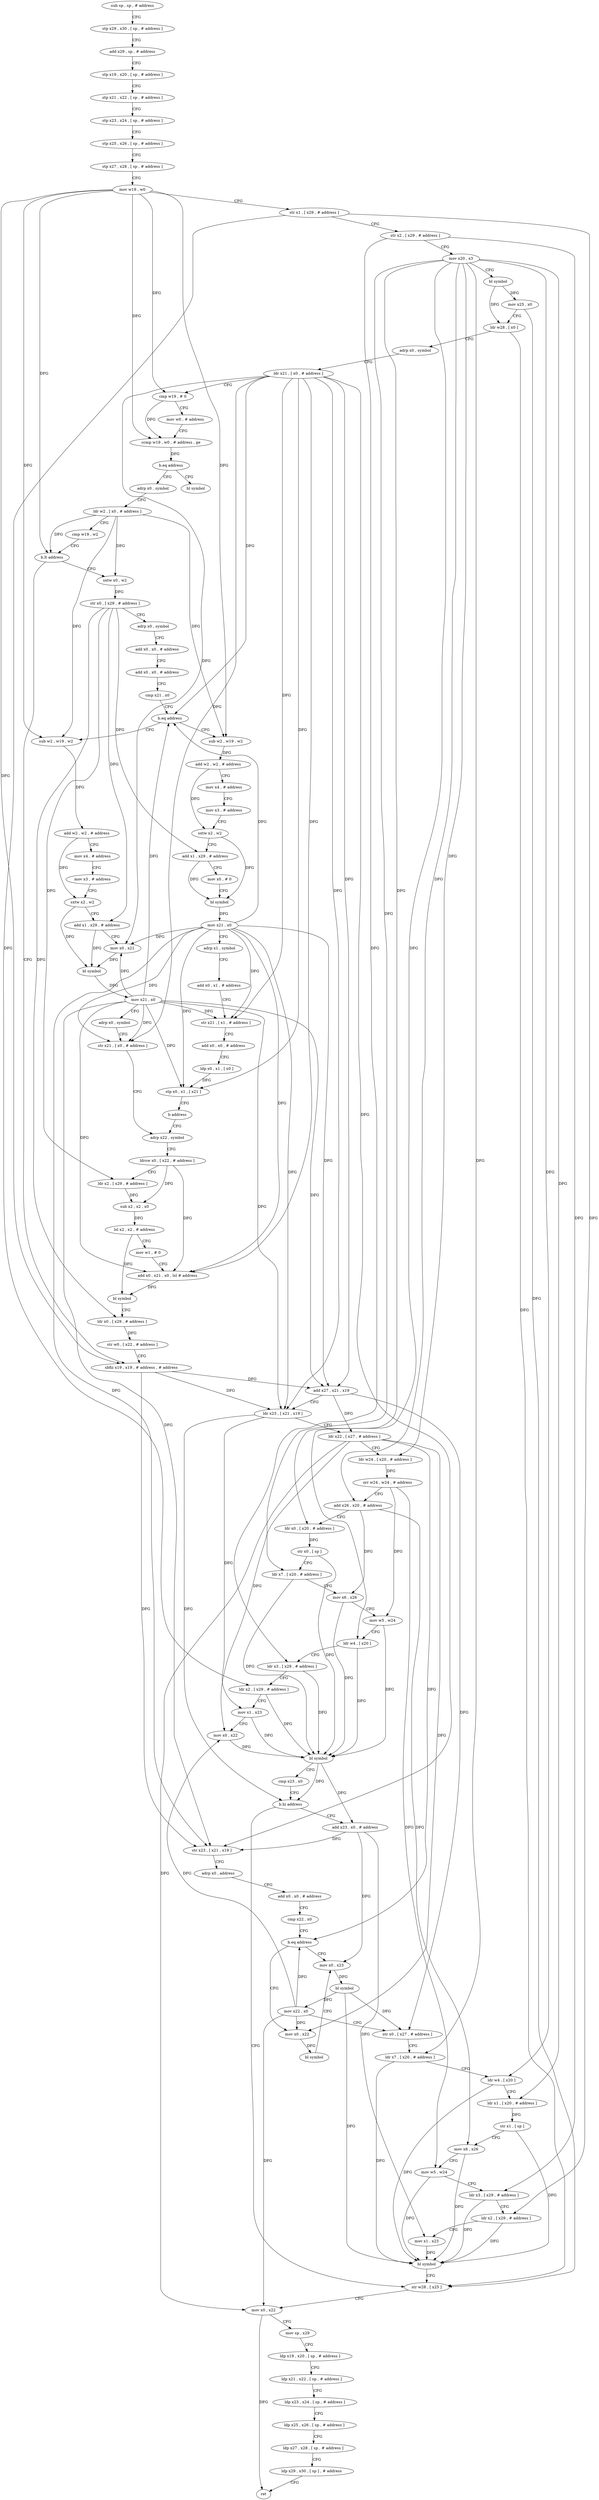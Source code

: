 digraph "func" {
"208012" [label = "sub sp , sp , # address" ]
"208016" [label = "stp x29 , x30 , [ sp , # address ]" ]
"208020" [label = "add x29 , sp , # address" ]
"208024" [label = "stp x19 , x20 , [ sp , # address ]" ]
"208028" [label = "stp x21 , x22 , [ sp , # address ]" ]
"208032" [label = "stp x23 , x24 , [ sp , # address ]" ]
"208036" [label = "stp x25 , x26 , [ sp , # address ]" ]
"208040" [label = "stp x27 , x28 , [ sp , # address ]" ]
"208044" [label = "mov w19 , w0" ]
"208048" [label = "str x1 , [ x29 , # address ]" ]
"208052" [label = "str x2 , [ x29 , # address ]" ]
"208056" [label = "mov x20 , x3" ]
"208060" [label = "bl symbol" ]
"208064" [label = "mov x25 , x0" ]
"208068" [label = "ldr w28 , [ x0 ]" ]
"208072" [label = "adrp x0 , symbol" ]
"208076" [label = "ldr x21 , [ x0 , # address ]" ]
"208080" [label = "cmp w19 , # 0" ]
"208084" [label = "mov w0 , # address" ]
"208088" [label = "ccmp w19 , w0 , # address , ge" ]
"208092" [label = "b.eq address" ]
"208432" [label = "bl symbol" ]
"208096" [label = "adrp x0 , symbol" ]
"208100" [label = "ldr w2 , [ x0 , # address ]" ]
"208104" [label = "cmp w19 , w2" ]
"208108" [label = "b.lt address" ]
"208224" [label = "sbfiz x19 , x19 , # address , # address" ]
"208112" [label = "sxtw x0 , w2" ]
"208228" [label = "add x27 , x21 , x19" ]
"208232" [label = "ldr x23 , [ x21 , x19 ]" ]
"208236" [label = "ldr x22 , [ x27 , # address ]" ]
"208240" [label = "ldr w24 , [ x20 , # address ]" ]
"208244" [label = "orr w24 , w24 , # address" ]
"208248" [label = "add x26 , x20 , # address" ]
"208252" [label = "ldr x0 , [ x20 , # address ]" ]
"208256" [label = "str x0 , [ sp ]" ]
"208260" [label = "ldr x7 , [ x20 , # address ]" ]
"208264" [label = "mov x6 , x26" ]
"208268" [label = "mov w5 , w24" ]
"208272" [label = "ldr w4 , [ x20 ]" ]
"208276" [label = "ldr x3 , [ x29 , # address ]" ]
"208280" [label = "ldr x2 , [ x29 , # address ]" ]
"208284" [label = "mov x1 , x23" ]
"208288" [label = "mov x0 , x22" ]
"208292" [label = "bl symbol" ]
"208296" [label = "cmp x23 , x0" ]
"208300" [label = "b.hi address" ]
"208392" [label = "str w28 , [ x25 ]" ]
"208304" [label = "add x23 , x0 , # address" ]
"208116" [label = "str x0 , [ x29 , # address ]" ]
"208120" [label = "adrp x0 , symbol" ]
"208124" [label = "add x0 , x0 , # address" ]
"208128" [label = "add x0 , x0 , # address" ]
"208132" [label = "cmp x21 , x0" ]
"208136" [label = "b.eq address" ]
"208436" [label = "sub w2 , w19 , w2" ]
"208140" [label = "sub w2 , w19 , w2" ]
"208396" [label = "mov x0 , x22" ]
"208400" [label = "mov sp , x29" ]
"208404" [label = "ldp x19 , x20 , [ sp , # address ]" ]
"208408" [label = "ldp x21 , x22 , [ sp , # address ]" ]
"208412" [label = "ldp x23 , x24 , [ sp , # address ]" ]
"208416" [label = "ldp x25 , x26 , [ sp , # address ]" ]
"208420" [label = "ldp x27 , x28 , [ sp , # address ]" ]
"208424" [label = "ldp x29 , x30 , [ sp ] , # address" ]
"208428" [label = "ret" ]
"208308" [label = "str x23 , [ x21 , x19 ]" ]
"208312" [label = "adrp x0 , address" ]
"208316" [label = "add x0 , x0 , # address" ]
"208320" [label = "cmp x22 , x0" ]
"208324" [label = "b.eq address" ]
"208336" [label = "mov x0 , x23" ]
"208328" [label = "mov x0 , x22" ]
"208440" [label = "add w2 , w2 , # address" ]
"208444" [label = "mov x4 , # address" ]
"208448" [label = "mov x3 , # address" ]
"208452" [label = "sxtw x2 , w2" ]
"208456" [label = "add x1 , x29 , # address" ]
"208460" [label = "mov x0 , # 0" ]
"208464" [label = "bl symbol" ]
"208468" [label = "mov x21 , x0" ]
"208472" [label = "adrp x1 , symbol" ]
"208476" [label = "add x0 , x1 , # address" ]
"208480" [label = "str x21 , [ x1 , # address ]" ]
"208484" [label = "add x0 , x0 , # address" ]
"208488" [label = "ldp x0 , x1 , [ x0 ]" ]
"208492" [label = "stp x0 , x1 , [ x21 ]" ]
"208496" [label = "b address" ]
"208184" [label = "adrp x22 , symbol" ]
"208144" [label = "add w2 , w2 , # address" ]
"208148" [label = "mov x4 , # address" ]
"208152" [label = "mov x3 , # address" ]
"208156" [label = "sxtw x2 , w2" ]
"208160" [label = "add x1 , x29 , # address" ]
"208164" [label = "mov x0 , x21" ]
"208168" [label = "bl symbol" ]
"208172" [label = "mov x21 , x0" ]
"208176" [label = "adrp x0 , symbol" ]
"208180" [label = "str x21 , [ x0 , # address ]" ]
"208340" [label = "bl symbol" ]
"208344" [label = "mov x22 , x0" ]
"208348" [label = "str x0 , [ x27 , # address ]" ]
"208352" [label = "ldr x7 , [ x20 , # address ]" ]
"208356" [label = "ldr w4 , [ x20 ]" ]
"208360" [label = "ldr x1 , [ x20 , # address ]" ]
"208364" [label = "str x1 , [ sp ]" ]
"208368" [label = "mov x6 , x26" ]
"208372" [label = "mov w5 , w24" ]
"208376" [label = "ldr x3 , [ x29 , # address ]" ]
"208380" [label = "ldr x2 , [ x29 , # address ]" ]
"208384" [label = "mov x1 , x23" ]
"208388" [label = "bl symbol" ]
"208332" [label = "bl symbol" ]
"208188" [label = "ldrsw x0 , [ x22 , # address ]" ]
"208192" [label = "ldr x2 , [ x29 , # address ]" ]
"208196" [label = "sub x2 , x2 , x0" ]
"208200" [label = "lsl x2 , x2 , # address" ]
"208204" [label = "mov w1 , # 0" ]
"208208" [label = "add x0 , x21 , x0 , lsl # address" ]
"208212" [label = "bl symbol" ]
"208216" [label = "ldr x0 , [ x29 , # address ]" ]
"208220" [label = "str w0 , [ x22 , # address ]" ]
"208012" -> "208016" [ label = "CFG" ]
"208016" -> "208020" [ label = "CFG" ]
"208020" -> "208024" [ label = "CFG" ]
"208024" -> "208028" [ label = "CFG" ]
"208028" -> "208032" [ label = "CFG" ]
"208032" -> "208036" [ label = "CFG" ]
"208036" -> "208040" [ label = "CFG" ]
"208040" -> "208044" [ label = "CFG" ]
"208044" -> "208048" [ label = "CFG" ]
"208044" -> "208080" [ label = "DFG" ]
"208044" -> "208088" [ label = "DFG" ]
"208044" -> "208108" [ label = "DFG" ]
"208044" -> "208224" [ label = "DFG" ]
"208044" -> "208436" [ label = "DFG" ]
"208044" -> "208140" [ label = "DFG" ]
"208048" -> "208052" [ label = "CFG" ]
"208048" -> "208280" [ label = "DFG" ]
"208048" -> "208380" [ label = "DFG" ]
"208052" -> "208056" [ label = "CFG" ]
"208052" -> "208276" [ label = "DFG" ]
"208052" -> "208376" [ label = "DFG" ]
"208056" -> "208060" [ label = "CFG" ]
"208056" -> "208240" [ label = "DFG" ]
"208056" -> "208248" [ label = "DFG" ]
"208056" -> "208252" [ label = "DFG" ]
"208056" -> "208260" [ label = "DFG" ]
"208056" -> "208272" [ label = "DFG" ]
"208056" -> "208352" [ label = "DFG" ]
"208056" -> "208356" [ label = "DFG" ]
"208056" -> "208360" [ label = "DFG" ]
"208060" -> "208064" [ label = "DFG" ]
"208060" -> "208068" [ label = "DFG" ]
"208064" -> "208068" [ label = "CFG" ]
"208064" -> "208392" [ label = "DFG" ]
"208068" -> "208072" [ label = "CFG" ]
"208068" -> "208392" [ label = "DFG" ]
"208072" -> "208076" [ label = "CFG" ]
"208076" -> "208080" [ label = "CFG" ]
"208076" -> "208228" [ label = "DFG" ]
"208076" -> "208232" [ label = "DFG" ]
"208076" -> "208136" [ label = "DFG" ]
"208076" -> "208308" [ label = "DFG" ]
"208076" -> "208480" [ label = "DFG" ]
"208076" -> "208492" [ label = "DFG" ]
"208076" -> "208164" [ label = "DFG" ]
"208076" -> "208180" [ label = "DFG" ]
"208076" -> "208208" [ label = "DFG" ]
"208080" -> "208084" [ label = "CFG" ]
"208080" -> "208088" [ label = "DFG" ]
"208084" -> "208088" [ label = "CFG" ]
"208088" -> "208092" [ label = "DFG" ]
"208092" -> "208432" [ label = "CFG" ]
"208092" -> "208096" [ label = "CFG" ]
"208096" -> "208100" [ label = "CFG" ]
"208100" -> "208104" [ label = "CFG" ]
"208100" -> "208108" [ label = "DFG" ]
"208100" -> "208112" [ label = "DFG" ]
"208100" -> "208436" [ label = "DFG" ]
"208100" -> "208140" [ label = "DFG" ]
"208104" -> "208108" [ label = "CFG" ]
"208108" -> "208224" [ label = "CFG" ]
"208108" -> "208112" [ label = "CFG" ]
"208224" -> "208228" [ label = "DFG" ]
"208224" -> "208232" [ label = "DFG" ]
"208224" -> "208308" [ label = "DFG" ]
"208112" -> "208116" [ label = "DFG" ]
"208228" -> "208232" [ label = "CFG" ]
"208228" -> "208236" [ label = "DFG" ]
"208228" -> "208348" [ label = "DFG" ]
"208232" -> "208236" [ label = "CFG" ]
"208232" -> "208284" [ label = "DFG" ]
"208232" -> "208300" [ label = "DFG" ]
"208236" -> "208240" [ label = "CFG" ]
"208236" -> "208288" [ label = "DFG" ]
"208236" -> "208396" [ label = "DFG" ]
"208236" -> "208324" [ label = "DFG" ]
"208236" -> "208328" [ label = "DFG" ]
"208240" -> "208244" [ label = "DFG" ]
"208244" -> "208248" [ label = "CFG" ]
"208244" -> "208268" [ label = "DFG" ]
"208244" -> "208372" [ label = "DFG" ]
"208248" -> "208252" [ label = "CFG" ]
"208248" -> "208264" [ label = "DFG" ]
"208248" -> "208368" [ label = "DFG" ]
"208252" -> "208256" [ label = "DFG" ]
"208256" -> "208260" [ label = "CFG" ]
"208256" -> "208292" [ label = "DFG" ]
"208260" -> "208264" [ label = "CFG" ]
"208260" -> "208292" [ label = "DFG" ]
"208264" -> "208268" [ label = "CFG" ]
"208264" -> "208292" [ label = "DFG" ]
"208268" -> "208272" [ label = "CFG" ]
"208268" -> "208292" [ label = "DFG" ]
"208272" -> "208276" [ label = "CFG" ]
"208272" -> "208292" [ label = "DFG" ]
"208276" -> "208280" [ label = "CFG" ]
"208276" -> "208292" [ label = "DFG" ]
"208280" -> "208284" [ label = "CFG" ]
"208280" -> "208292" [ label = "DFG" ]
"208284" -> "208288" [ label = "CFG" ]
"208284" -> "208292" [ label = "DFG" ]
"208288" -> "208292" [ label = "DFG" ]
"208292" -> "208296" [ label = "CFG" ]
"208292" -> "208300" [ label = "DFG" ]
"208292" -> "208304" [ label = "DFG" ]
"208296" -> "208300" [ label = "CFG" ]
"208300" -> "208392" [ label = "CFG" ]
"208300" -> "208304" [ label = "CFG" ]
"208392" -> "208396" [ label = "CFG" ]
"208304" -> "208308" [ label = "DFG" ]
"208304" -> "208336" [ label = "DFG" ]
"208304" -> "208384" [ label = "DFG" ]
"208116" -> "208120" [ label = "CFG" ]
"208116" -> "208192" [ label = "DFG" ]
"208116" -> "208216" [ label = "DFG" ]
"208116" -> "208456" [ label = "DFG" ]
"208116" -> "208160" [ label = "DFG" ]
"208120" -> "208124" [ label = "CFG" ]
"208124" -> "208128" [ label = "CFG" ]
"208128" -> "208132" [ label = "CFG" ]
"208132" -> "208136" [ label = "CFG" ]
"208136" -> "208436" [ label = "CFG" ]
"208136" -> "208140" [ label = "CFG" ]
"208436" -> "208440" [ label = "DFG" ]
"208140" -> "208144" [ label = "DFG" ]
"208396" -> "208400" [ label = "CFG" ]
"208396" -> "208428" [ label = "DFG" ]
"208400" -> "208404" [ label = "CFG" ]
"208404" -> "208408" [ label = "CFG" ]
"208408" -> "208412" [ label = "CFG" ]
"208412" -> "208416" [ label = "CFG" ]
"208416" -> "208420" [ label = "CFG" ]
"208420" -> "208424" [ label = "CFG" ]
"208424" -> "208428" [ label = "CFG" ]
"208308" -> "208312" [ label = "CFG" ]
"208312" -> "208316" [ label = "CFG" ]
"208316" -> "208320" [ label = "CFG" ]
"208320" -> "208324" [ label = "CFG" ]
"208324" -> "208336" [ label = "CFG" ]
"208324" -> "208328" [ label = "CFG" ]
"208336" -> "208340" [ label = "DFG" ]
"208328" -> "208332" [ label = "DFG" ]
"208440" -> "208444" [ label = "CFG" ]
"208440" -> "208452" [ label = "DFG" ]
"208444" -> "208448" [ label = "CFG" ]
"208448" -> "208452" [ label = "CFG" ]
"208452" -> "208456" [ label = "CFG" ]
"208452" -> "208464" [ label = "DFG" ]
"208456" -> "208460" [ label = "CFG" ]
"208456" -> "208464" [ label = "DFG" ]
"208460" -> "208464" [ label = "CFG" ]
"208464" -> "208468" [ label = "DFG" ]
"208468" -> "208472" [ label = "CFG" ]
"208468" -> "208136" [ label = "DFG" ]
"208468" -> "208228" [ label = "DFG" ]
"208468" -> "208232" [ label = "DFG" ]
"208468" -> "208308" [ label = "DFG" ]
"208468" -> "208480" [ label = "DFG" ]
"208468" -> "208492" [ label = "DFG" ]
"208468" -> "208164" [ label = "DFG" ]
"208468" -> "208180" [ label = "DFG" ]
"208468" -> "208208" [ label = "DFG" ]
"208472" -> "208476" [ label = "CFG" ]
"208476" -> "208480" [ label = "CFG" ]
"208480" -> "208484" [ label = "CFG" ]
"208484" -> "208488" [ label = "CFG" ]
"208488" -> "208492" [ label = "DFG" ]
"208492" -> "208496" [ label = "CFG" ]
"208496" -> "208184" [ label = "CFG" ]
"208184" -> "208188" [ label = "CFG" ]
"208144" -> "208148" [ label = "CFG" ]
"208144" -> "208156" [ label = "DFG" ]
"208148" -> "208152" [ label = "CFG" ]
"208152" -> "208156" [ label = "CFG" ]
"208156" -> "208160" [ label = "CFG" ]
"208156" -> "208168" [ label = "DFG" ]
"208160" -> "208164" [ label = "CFG" ]
"208160" -> "208168" [ label = "DFG" ]
"208164" -> "208168" [ label = "DFG" ]
"208168" -> "208172" [ label = "DFG" ]
"208172" -> "208176" [ label = "CFG" ]
"208172" -> "208136" [ label = "DFG" ]
"208172" -> "208480" [ label = "DFG" ]
"208172" -> "208164" [ label = "DFG" ]
"208172" -> "208228" [ label = "DFG" ]
"208172" -> "208232" [ label = "DFG" ]
"208172" -> "208308" [ label = "DFG" ]
"208172" -> "208492" [ label = "DFG" ]
"208172" -> "208180" [ label = "DFG" ]
"208172" -> "208208" [ label = "DFG" ]
"208176" -> "208180" [ label = "CFG" ]
"208180" -> "208184" [ label = "CFG" ]
"208340" -> "208344" [ label = "DFG" ]
"208340" -> "208348" [ label = "DFG" ]
"208340" -> "208388" [ label = "DFG" ]
"208344" -> "208348" [ label = "CFG" ]
"208344" -> "208288" [ label = "DFG" ]
"208344" -> "208396" [ label = "DFG" ]
"208344" -> "208324" [ label = "DFG" ]
"208344" -> "208328" [ label = "DFG" ]
"208348" -> "208352" [ label = "CFG" ]
"208352" -> "208356" [ label = "CFG" ]
"208352" -> "208388" [ label = "DFG" ]
"208356" -> "208360" [ label = "CFG" ]
"208356" -> "208388" [ label = "DFG" ]
"208360" -> "208364" [ label = "DFG" ]
"208364" -> "208368" [ label = "CFG" ]
"208364" -> "208388" [ label = "DFG" ]
"208368" -> "208372" [ label = "CFG" ]
"208368" -> "208388" [ label = "DFG" ]
"208372" -> "208376" [ label = "CFG" ]
"208372" -> "208388" [ label = "DFG" ]
"208376" -> "208380" [ label = "CFG" ]
"208376" -> "208388" [ label = "DFG" ]
"208380" -> "208384" [ label = "CFG" ]
"208380" -> "208388" [ label = "DFG" ]
"208384" -> "208388" [ label = "DFG" ]
"208388" -> "208392" [ label = "CFG" ]
"208332" -> "208336" [ label = "CFG" ]
"208188" -> "208192" [ label = "CFG" ]
"208188" -> "208196" [ label = "DFG" ]
"208188" -> "208208" [ label = "DFG" ]
"208192" -> "208196" [ label = "DFG" ]
"208196" -> "208200" [ label = "DFG" ]
"208200" -> "208204" [ label = "CFG" ]
"208200" -> "208212" [ label = "DFG" ]
"208204" -> "208208" [ label = "CFG" ]
"208208" -> "208212" [ label = "DFG" ]
"208212" -> "208216" [ label = "CFG" ]
"208216" -> "208220" [ label = "DFG" ]
"208220" -> "208224" [ label = "CFG" ]
}
